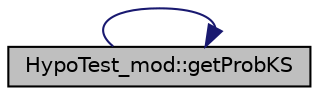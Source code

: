 digraph "HypoTest_mod::getProbKS"
{
 // LATEX_PDF_SIZE
  edge [fontname="Helvetica",fontsize="10",labelfontname="Helvetica",labelfontsize="10"];
  node [fontname="Helvetica",fontsize="10",shape=record];
  rankdir="LR";
  Node1 [label="HypoTest_mod::getProbKS",height=0.2,width=0.4,color="black", fillcolor="grey75", style="filled", fontcolor="black",tooltip="Return the Kolmogorov–Smirnov (KS) probability."];
  Node1 -> Node1 [color="midnightblue",fontsize="10",style="solid",fontname="Helvetica"];
}
